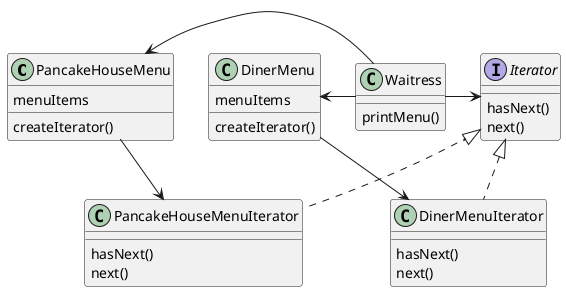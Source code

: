 @startuml
'https://plantuml.com/class-diagram

class PancakeHouseMenu {
    menuItems
    createIterator()
}

class DinerMenu {
    menuItems
    createIterator()
}

class Waitress {
    printMenu()
}

PancakeHouseMenu <- Waitress
DinerMenu <- Waitress

interface Iterator {
    hasNext()
    next()
}

class PancakeHouseMenuIterator {
    hasNext()
    next()
}

class DinerMenuIterator {
    hasNext()
    next()
}

Waitress -> Iterator
Iterator <|.. PancakeHouseMenuIterator
Iterator <|.. DinerMenuIterator

PancakeHouseMenu -> PancakeHouseMenuIterator
DinerMenu -> DinerMenuIterator

@enduml